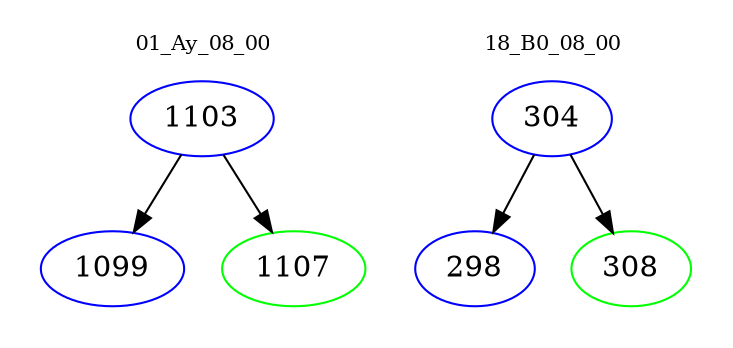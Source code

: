 digraph{
subgraph cluster_0 {
color = white
label = "01_Ay_08_00";
fontsize=10;
T0_1103 [label="1103", color="blue"]
T0_1103 -> T0_1099 [color="black"]
T0_1099 [label="1099", color="blue"]
T0_1103 -> T0_1107 [color="black"]
T0_1107 [label="1107", color="green"]
}
subgraph cluster_1 {
color = white
label = "18_B0_08_00";
fontsize=10;
T1_304 [label="304", color="blue"]
T1_304 -> T1_298 [color="black"]
T1_298 [label="298", color="blue"]
T1_304 -> T1_308 [color="black"]
T1_308 [label="308", color="green"]
}
}
